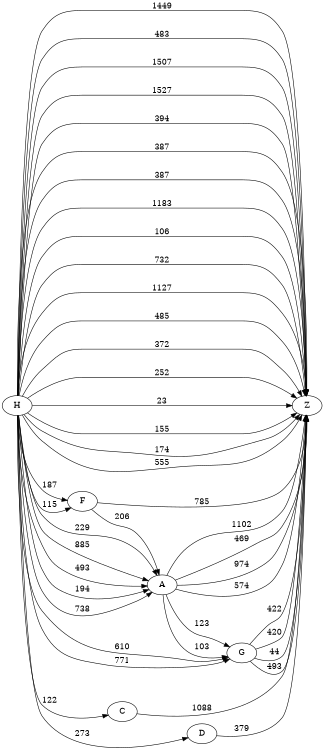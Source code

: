 digraph G {
	rankdir=LR size="8,5"
	H
	F
	H -> F [label=187]
	F
	Z
	F -> Z [label=785]
	H
	Z
	H -> Z [label=1449]
	H
	Z
	H -> Z [label=483]
	H
	A
	H -> A [label=229]
	A
	Z
	A -> Z [label=1102]
	H
	A
	H -> A [label=885]
	A
	G
	A -> G [label=123]
	G
	Z
	G -> Z [label=422]
	H
	Z
	H -> Z [label=1507]
	H
	Z
	H -> Z [label=1527]
	H
	Z
	H -> Z [label=394]
	H
	Z
	H -> Z [label=387]
	H
	C
	H -> C [label=122]
	C
	Z
	C -> Z [label=1088]
	H
	G
	H -> G [label=610]
	G
	Z
	G -> Z [label=420]
	H
	Z
	H -> Z [label=387]
	H
	Z
	H -> Z [label=1183]
	H
	Z
	H -> Z [label=106]
	H
	F
	H -> F [label=115]
	F
	A
	F -> A [label=206]
	A
	G
	A -> G [label=103]
	G
	Z
	G -> Z [label=44]
	H
	G
	H -> G [label=771]
	G
	Z
	G -> Z [label=493]
	H
	A
	H -> A [label=493]
	A
	Z
	A -> Z [label=469]
	H
	Z
	H -> Z [label=732]
	H
	Z
	H -> Z [label=1127]
	H
	A
	H -> A [label=194]
	A
	Z
	A -> Z [label=974]
	H
	A
	H -> A [label=738]
	A
	Z
	A -> Z [label=574]
	H
	Z
	H -> Z [label=485]
	H
	Z
	H -> Z [label=372]
	H
	Z
	H -> Z [label=252]
	H
	Z
	H -> Z [label=23]
	H
	Z
	H -> Z [label=155]
	H
	D
	H -> D [label=273]
	D
	Z
	D -> Z [label=379]
	H
	Z
	H -> Z [label=174]
	H
	Z
	H -> Z [label=555]
}
